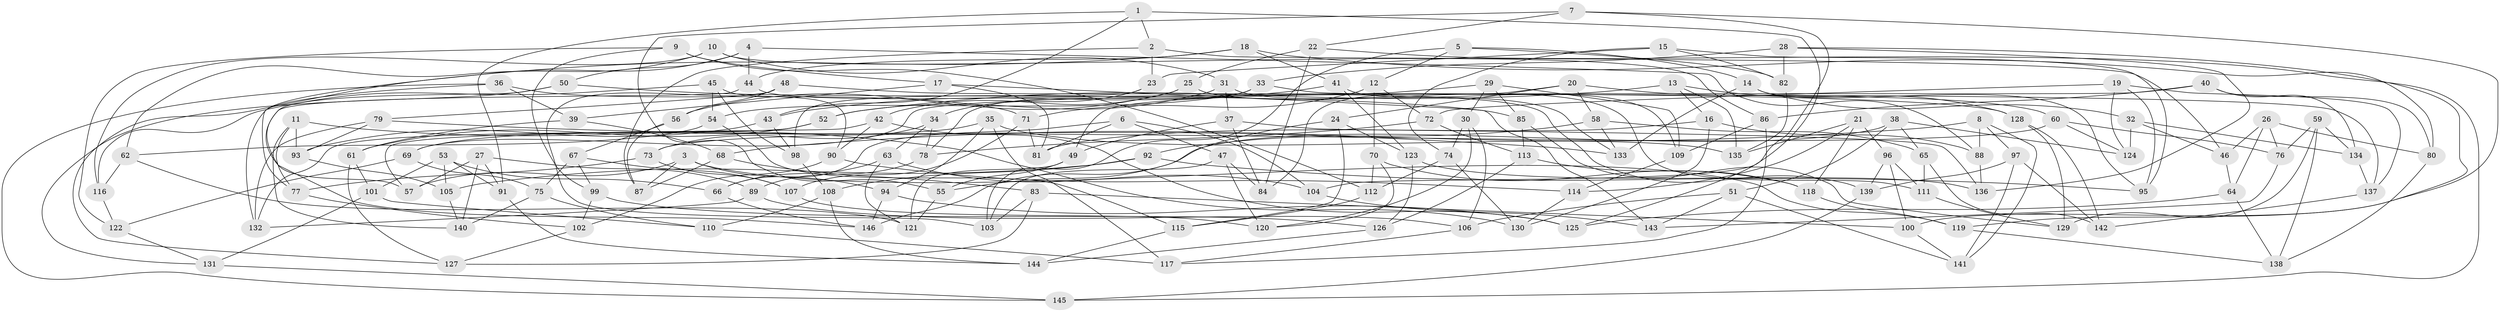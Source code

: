 // Generated by graph-tools (version 1.1) at 2025/50/03/09/25 03:50:52]
// undirected, 146 vertices, 292 edges
graph export_dot {
graph [start="1"]
  node [color=gray90,style=filled];
  1;
  2;
  3;
  4;
  5;
  6;
  7;
  8;
  9;
  10;
  11;
  12;
  13;
  14;
  15;
  16;
  17;
  18;
  19;
  20;
  21;
  22;
  23;
  24;
  25;
  26;
  27;
  28;
  29;
  30;
  31;
  32;
  33;
  34;
  35;
  36;
  37;
  38;
  39;
  40;
  41;
  42;
  43;
  44;
  45;
  46;
  47;
  48;
  49;
  50;
  51;
  52;
  53;
  54;
  55;
  56;
  57;
  58;
  59;
  60;
  61;
  62;
  63;
  64;
  65;
  66;
  67;
  68;
  69;
  70;
  71;
  72;
  73;
  74;
  75;
  76;
  77;
  78;
  79;
  80;
  81;
  82;
  83;
  84;
  85;
  86;
  87;
  88;
  89;
  90;
  91;
  92;
  93;
  94;
  95;
  96;
  97;
  98;
  99;
  100;
  101;
  102;
  103;
  104;
  105;
  106;
  107;
  108;
  109;
  110;
  111;
  112;
  113;
  114;
  115;
  116;
  117;
  118;
  119;
  120;
  121;
  122;
  123;
  124;
  125;
  126;
  127;
  128;
  129;
  130;
  131;
  132;
  133;
  134;
  135;
  136;
  137;
  138;
  139;
  140;
  141;
  142;
  143;
  144;
  145;
  146;
  1 -- 91;
  1 -- 43;
  1 -- 2;
  1 -- 125;
  2 -- 23;
  2 -- 87;
  2 -- 46;
  3 -- 57;
  3 -- 94;
  3 -- 119;
  3 -- 87;
  4 -- 50;
  4 -- 88;
  4 -- 77;
  4 -- 44;
  5 -- 12;
  5 -- 82;
  5 -- 103;
  5 -- 14;
  6 -- 47;
  6 -- 66;
  6 -- 81;
  6 -- 104;
  7 -- 55;
  7 -- 100;
  7 -- 22;
  7 -- 104;
  8 -- 68;
  8 -- 88;
  8 -- 141;
  8 -- 97;
  9 -- 17;
  9 -- 99;
  9 -- 122;
  9 -- 112;
  10 -- 86;
  10 -- 116;
  10 -- 31;
  10 -- 62;
  11 -- 140;
  11 -- 93;
  11 -- 77;
  11 -- 130;
  12 -- 71;
  12 -- 72;
  12 -- 70;
  13 -- 135;
  13 -- 52;
  13 -- 16;
  13 -- 128;
  14 -- 95;
  14 -- 32;
  14 -- 133;
  15 -- 23;
  15 -- 95;
  15 -- 82;
  15 -- 74;
  16 -- 81;
  16 -- 130;
  16 -- 88;
  17 -- 39;
  17 -- 143;
  17 -- 81;
  18 -- 127;
  18 -- 44;
  18 -- 80;
  18 -- 41;
  19 -- 95;
  19 -- 124;
  19 -- 137;
  19 -- 72;
  20 -- 84;
  20 -- 58;
  20 -- 60;
  20 -- 24;
  21 -- 135;
  21 -- 96;
  21 -- 114;
  21 -- 118;
  22 -- 84;
  22 -- 145;
  22 -- 25;
  23 -- 34;
  23 -- 98;
  24 -- 123;
  24 -- 115;
  24 -- 146;
  25 -- 56;
  25 -- 42;
  25 -- 133;
  26 -- 46;
  26 -- 76;
  26 -- 64;
  26 -- 80;
  27 -- 57;
  27 -- 91;
  27 -- 140;
  27 -- 89;
  28 -- 33;
  28 -- 82;
  28 -- 119;
  28 -- 136;
  29 -- 49;
  29 -- 30;
  29 -- 109;
  29 -- 85;
  30 -- 74;
  30 -- 106;
  30 -- 120;
  31 -- 37;
  31 -- 111;
  31 -- 52;
  32 -- 134;
  32 -- 46;
  32 -- 124;
  33 -- 54;
  33 -- 137;
  33 -- 78;
  34 -- 78;
  34 -- 63;
  34 -- 73;
  35 -- 117;
  35 -- 135;
  35 -- 94;
  35 -- 69;
  36 -- 145;
  36 -- 132;
  36 -- 71;
  36 -- 39;
  37 -- 84;
  37 -- 136;
  37 -- 49;
  38 -- 55;
  38 -- 65;
  38 -- 51;
  38 -- 124;
  39 -- 61;
  39 -- 68;
  40 -- 134;
  40 -- 80;
  40 -- 69;
  40 -- 86;
  41 -- 43;
  41 -- 123;
  41 -- 109;
  42 -- 90;
  42 -- 125;
  42 -- 57;
  43 -- 93;
  43 -- 98;
  44 -- 139;
  44 -- 146;
  45 -- 54;
  45 -- 98;
  45 -- 116;
  45 -- 90;
  46 -- 64;
  47 -- 84;
  47 -- 120;
  47 -- 103;
  48 -- 128;
  48 -- 79;
  48 -- 103;
  48 -- 56;
  49 -- 55;
  49 -- 121;
  50 -- 57;
  50 -- 85;
  50 -- 131;
  51 -- 141;
  51 -- 143;
  51 -- 106;
  52 -- 61;
  52 -- 132;
  53 -- 66;
  53 -- 105;
  53 -- 91;
  53 -- 101;
  54 -- 115;
  54 -- 62;
  55 -- 121;
  56 -- 67;
  56 -- 87;
  58 -- 65;
  58 -- 92;
  58 -- 133;
  59 -- 76;
  59 -- 129;
  59 -- 138;
  59 -- 134;
  60 -- 124;
  60 -- 76;
  60 -- 73;
  61 -- 127;
  61 -- 101;
  62 -- 121;
  62 -- 116;
  63 -- 104;
  63 -- 66;
  63 -- 121;
  64 -- 138;
  64 -- 125;
  65 -- 142;
  65 -- 111;
  66 -- 146;
  67 -- 75;
  67 -- 107;
  67 -- 99;
  68 -- 83;
  68 -- 87;
  69 -- 122;
  69 -- 75;
  70 -- 120;
  70 -- 112;
  70 -- 118;
  71 -- 107;
  71 -- 81;
  72 -- 78;
  72 -- 113;
  73 -- 107;
  73 -- 77;
  74 -- 130;
  74 -- 112;
  75 -- 140;
  75 -- 110;
  76 -- 143;
  77 -- 102;
  78 -- 89;
  79 -- 133;
  79 -- 93;
  79 -- 132;
  80 -- 138;
  82 -- 135;
  83 -- 127;
  83 -- 103;
  83 -- 100;
  85 -- 129;
  85 -- 113;
  86 -- 109;
  86 -- 117;
  88 -- 136;
  89 -- 132;
  89 -- 106;
  90 -- 114;
  90 -- 102;
  91 -- 144;
  92 -- 108;
  92 -- 105;
  92 -- 95;
  93 -- 105;
  94 -- 125;
  94 -- 146;
  96 -- 111;
  96 -- 139;
  96 -- 100;
  97 -- 142;
  97 -- 141;
  97 -- 139;
  98 -- 108;
  99 -- 126;
  99 -- 102;
  100 -- 141;
  101 -- 131;
  101 -- 110;
  102 -- 127;
  104 -- 143;
  105 -- 140;
  106 -- 117;
  107 -- 120;
  108 -- 110;
  108 -- 144;
  109 -- 114;
  110 -- 117;
  111 -- 129;
  112 -- 115;
  113 -- 126;
  113 -- 118;
  114 -- 130;
  115 -- 144;
  116 -- 122;
  118 -- 119;
  119 -- 138;
  122 -- 131;
  123 -- 126;
  123 -- 136;
  126 -- 144;
  128 -- 142;
  128 -- 129;
  131 -- 145;
  134 -- 137;
  137 -- 142;
  139 -- 145;
}
